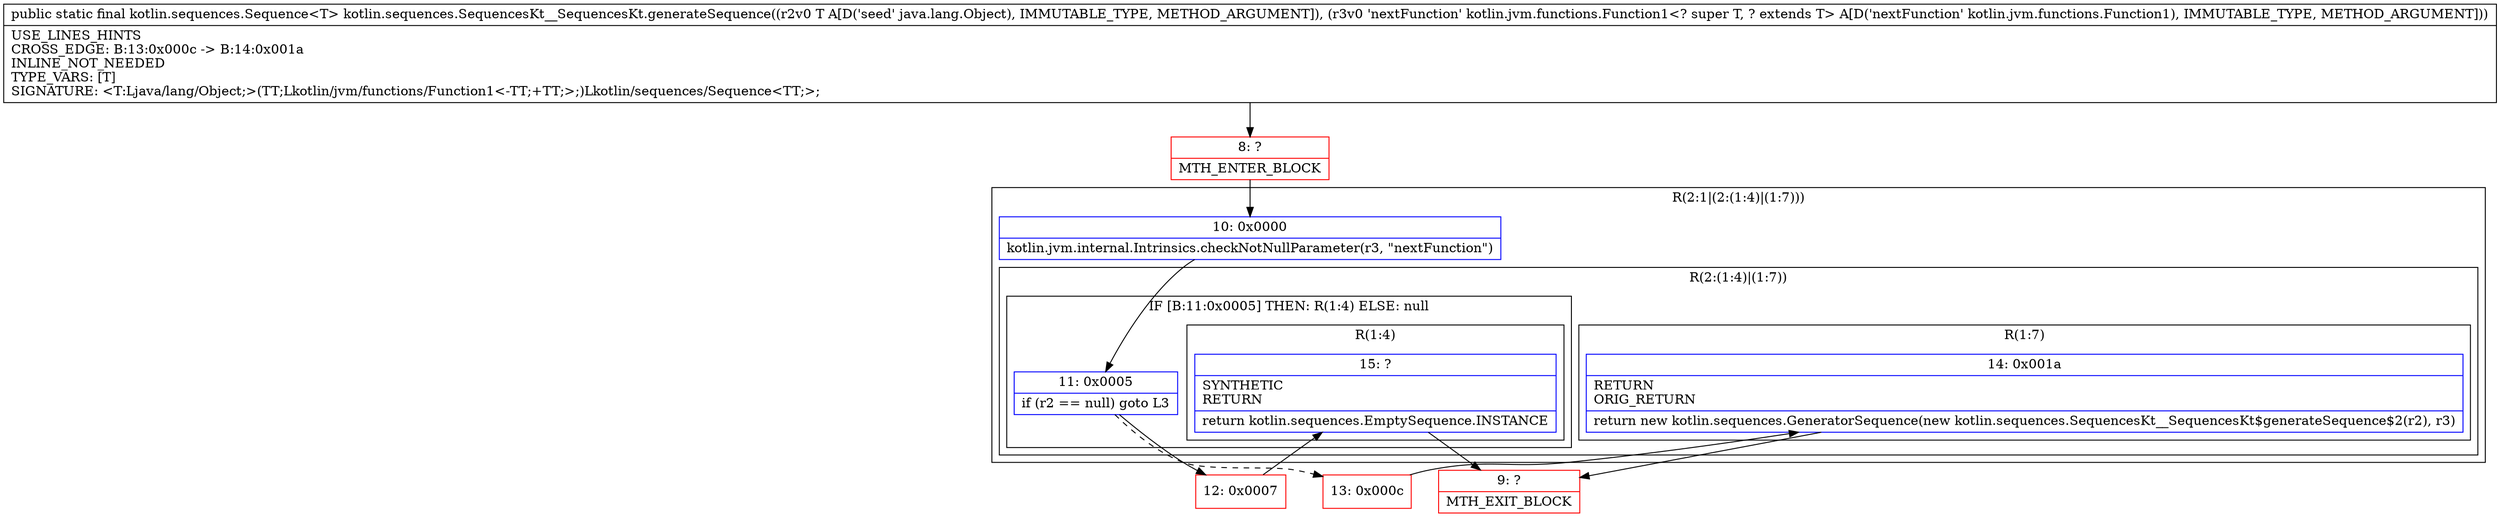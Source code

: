 digraph "CFG forkotlin.sequences.SequencesKt__SequencesKt.generateSequence(Ljava\/lang\/Object;Lkotlin\/jvm\/functions\/Function1;)Lkotlin\/sequences\/Sequence;" {
subgraph cluster_Region_346112566 {
label = "R(2:1|(2:(1:4)|(1:7)))";
node [shape=record,color=blue];
Node_10 [shape=record,label="{10\:\ 0x0000|kotlin.jvm.internal.Intrinsics.checkNotNullParameter(r3, \"nextFunction\")\l}"];
subgraph cluster_Region_1237333801 {
label = "R(2:(1:4)|(1:7))";
node [shape=record,color=blue];
subgraph cluster_IfRegion_1368456106 {
label = "IF [B:11:0x0005] THEN: R(1:4) ELSE: null";
node [shape=record,color=blue];
Node_11 [shape=record,label="{11\:\ 0x0005|if (r2 == null) goto L3\l}"];
subgraph cluster_Region_838198827 {
label = "R(1:4)";
node [shape=record,color=blue];
Node_15 [shape=record,label="{15\:\ ?|SYNTHETIC\lRETURN\l|return kotlin.sequences.EmptySequence.INSTANCE\l}"];
}
}
subgraph cluster_Region_794534609 {
label = "R(1:7)";
node [shape=record,color=blue];
Node_14 [shape=record,label="{14\:\ 0x001a|RETURN\lORIG_RETURN\l|return new kotlin.sequences.GeneratorSequence(new kotlin.sequences.SequencesKt__SequencesKt$generateSequence$2(r2), r3)\l}"];
}
}
}
Node_8 [shape=record,color=red,label="{8\:\ ?|MTH_ENTER_BLOCK\l}"];
Node_12 [shape=record,color=red,label="{12\:\ 0x0007}"];
Node_9 [shape=record,color=red,label="{9\:\ ?|MTH_EXIT_BLOCK\l}"];
Node_13 [shape=record,color=red,label="{13\:\ 0x000c}"];
MethodNode[shape=record,label="{public static final kotlin.sequences.Sequence\<T\> kotlin.sequences.SequencesKt__SequencesKt.generateSequence((r2v0 T A[D('seed' java.lang.Object), IMMUTABLE_TYPE, METHOD_ARGUMENT]), (r3v0 'nextFunction' kotlin.jvm.functions.Function1\<? super T, ? extends T\> A[D('nextFunction' kotlin.jvm.functions.Function1), IMMUTABLE_TYPE, METHOD_ARGUMENT]))  | USE_LINES_HINTS\lCROSS_EDGE: B:13:0x000c \-\> B:14:0x001a\lINLINE_NOT_NEEDED\lTYPE_VARS: [T]\lSIGNATURE: \<T:Ljava\/lang\/Object;\>(TT;Lkotlin\/jvm\/functions\/Function1\<\-TT;+TT;\>;)Lkotlin\/sequences\/Sequence\<TT;\>;\l}"];
MethodNode -> Node_8;Node_10 -> Node_11;
Node_11 -> Node_12;
Node_11 -> Node_13[style=dashed];
Node_15 -> Node_9;
Node_14 -> Node_9;
Node_8 -> Node_10;
Node_12 -> Node_15;
Node_13 -> Node_14;
}

